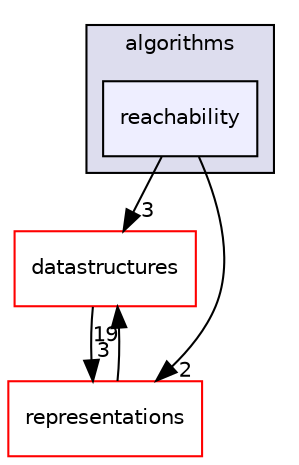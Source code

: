 digraph "/Users/travis/build/hypro/hypro/src/hypro/algorithms/reachability" {
  compound=true
  node [ fontsize="10", fontname="Helvetica"];
  edge [ labelfontsize="10", labelfontname="Helvetica"];
  subgraph clusterdir_55730fee9a0c1f12da77eb14a8325c4c {
    graph [ bgcolor="#ddddee", pencolor="black", label="algorithms" fontname="Helvetica", fontsize="10", URL="dir_55730fee9a0c1f12da77eb14a8325c4c.html"]
  dir_6a6edf7123c81d000975d26367682a7a [shape=box, label="reachability", style="filled", fillcolor="#eeeeff", pencolor="black", URL="dir_6a6edf7123c81d000975d26367682a7a.html"];
  }
  dir_bce2075adec303dcb2f0c4fbfcbc8493 [shape=box label="datastructures" fillcolor="white" style="filled" color="red" URL="dir_bce2075adec303dcb2f0c4fbfcbc8493.html"];
  dir_7fa927d8fbf9dfbeef69af27f63bc81b [shape=box label="representations" fillcolor="white" style="filled" color="red" URL="dir_7fa927d8fbf9dfbeef69af27f63bc81b.html"];
  dir_bce2075adec303dcb2f0c4fbfcbc8493->dir_7fa927d8fbf9dfbeef69af27f63bc81b [headlabel="3", labeldistance=1.5 headhref="dir_000010_000006.html"];
  dir_6a6edf7123c81d000975d26367682a7a->dir_bce2075adec303dcb2f0c4fbfcbc8493 [headlabel="3", labeldistance=1.5 headhref="dir_000005_000010.html"];
  dir_6a6edf7123c81d000975d26367682a7a->dir_7fa927d8fbf9dfbeef69af27f63bc81b [headlabel="2", labeldistance=1.5 headhref="dir_000005_000006.html"];
  dir_7fa927d8fbf9dfbeef69af27f63bc81b->dir_bce2075adec303dcb2f0c4fbfcbc8493 [headlabel="19", labeldistance=1.5 headhref="dir_000006_000010.html"];
}
